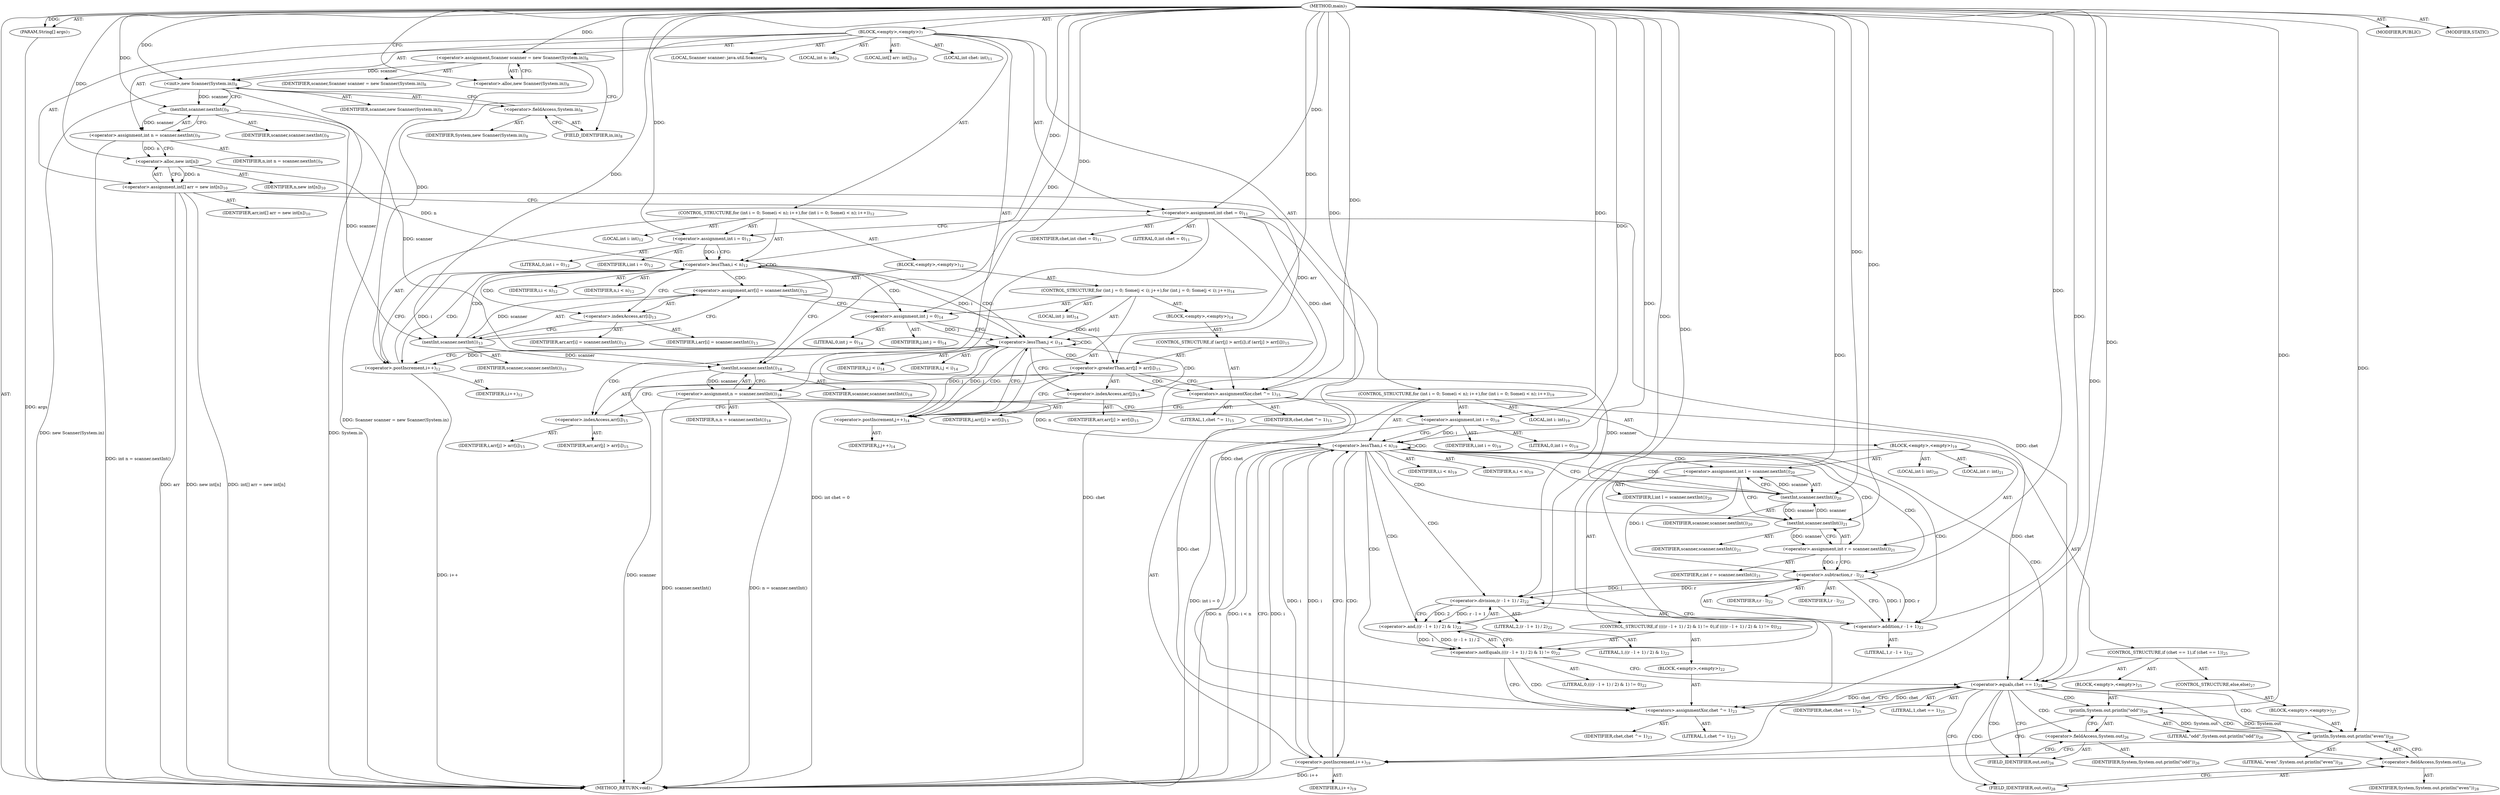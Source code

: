 digraph "main" {  
"19" [label = <(METHOD,main)<SUB>7</SUB>> ]
"20" [label = <(PARAM,String[] args)<SUB>7</SUB>> ]
"21" [label = <(BLOCK,&lt;empty&gt;,&lt;empty&gt;)<SUB>7</SUB>> ]
"4" [label = <(LOCAL,Scanner scanner: java.util.Scanner)<SUB>8</SUB>> ]
"22" [label = <(&lt;operator&gt;.assignment,Scanner scanner = new Scanner(System.in))<SUB>8</SUB>> ]
"23" [label = <(IDENTIFIER,scanner,Scanner scanner = new Scanner(System.in))<SUB>8</SUB>> ]
"24" [label = <(&lt;operator&gt;.alloc,new Scanner(System.in))<SUB>8</SUB>> ]
"25" [label = <(&lt;init&gt;,new Scanner(System.in))<SUB>8</SUB>> ]
"3" [label = <(IDENTIFIER,scanner,new Scanner(System.in))<SUB>8</SUB>> ]
"26" [label = <(&lt;operator&gt;.fieldAccess,System.in)<SUB>8</SUB>> ]
"27" [label = <(IDENTIFIER,System,new Scanner(System.in))<SUB>8</SUB>> ]
"28" [label = <(FIELD_IDENTIFIER,in,in)<SUB>8</SUB>> ]
"29" [label = <(LOCAL,int n: int)<SUB>9</SUB>> ]
"30" [label = <(&lt;operator&gt;.assignment,int n = scanner.nextInt())<SUB>9</SUB>> ]
"31" [label = <(IDENTIFIER,n,int n = scanner.nextInt())<SUB>9</SUB>> ]
"32" [label = <(nextInt,scanner.nextInt())<SUB>9</SUB>> ]
"33" [label = <(IDENTIFIER,scanner,scanner.nextInt())<SUB>9</SUB>> ]
"34" [label = <(LOCAL,int[] arr: int[])<SUB>10</SUB>> ]
"35" [label = <(&lt;operator&gt;.assignment,int[] arr = new int[n])<SUB>10</SUB>> ]
"36" [label = <(IDENTIFIER,arr,int[] arr = new int[n])<SUB>10</SUB>> ]
"37" [label = <(&lt;operator&gt;.alloc,new int[n])> ]
"38" [label = <(IDENTIFIER,n,new int[n])<SUB>10</SUB>> ]
"39" [label = <(LOCAL,int chet: int)<SUB>11</SUB>> ]
"40" [label = <(&lt;operator&gt;.assignment,int chet = 0)<SUB>11</SUB>> ]
"41" [label = <(IDENTIFIER,chet,int chet = 0)<SUB>11</SUB>> ]
"42" [label = <(LITERAL,0,int chet = 0)<SUB>11</SUB>> ]
"43" [label = <(CONTROL_STRUCTURE,for (int i = 0; Some(i &lt; n); i++),for (int i = 0; Some(i &lt; n); i++))<SUB>12</SUB>> ]
"44" [label = <(LOCAL,int i: int)<SUB>12</SUB>> ]
"45" [label = <(&lt;operator&gt;.assignment,int i = 0)<SUB>12</SUB>> ]
"46" [label = <(IDENTIFIER,i,int i = 0)<SUB>12</SUB>> ]
"47" [label = <(LITERAL,0,int i = 0)<SUB>12</SUB>> ]
"48" [label = <(&lt;operator&gt;.lessThan,i &lt; n)<SUB>12</SUB>> ]
"49" [label = <(IDENTIFIER,i,i &lt; n)<SUB>12</SUB>> ]
"50" [label = <(IDENTIFIER,n,i &lt; n)<SUB>12</SUB>> ]
"51" [label = <(&lt;operator&gt;.postIncrement,i++)<SUB>12</SUB>> ]
"52" [label = <(IDENTIFIER,i,i++)<SUB>12</SUB>> ]
"53" [label = <(BLOCK,&lt;empty&gt;,&lt;empty&gt;)<SUB>12</SUB>> ]
"54" [label = <(&lt;operator&gt;.assignment,arr[i] = scanner.nextInt())<SUB>13</SUB>> ]
"55" [label = <(&lt;operator&gt;.indexAccess,arr[i])<SUB>13</SUB>> ]
"56" [label = <(IDENTIFIER,arr,arr[i] = scanner.nextInt())<SUB>13</SUB>> ]
"57" [label = <(IDENTIFIER,i,arr[i] = scanner.nextInt())<SUB>13</SUB>> ]
"58" [label = <(nextInt,scanner.nextInt())<SUB>13</SUB>> ]
"59" [label = <(IDENTIFIER,scanner,scanner.nextInt())<SUB>13</SUB>> ]
"60" [label = <(CONTROL_STRUCTURE,for (int j = 0; Some(j &lt; i); j++),for (int j = 0; Some(j &lt; i); j++))<SUB>14</SUB>> ]
"61" [label = <(LOCAL,int j: int)<SUB>14</SUB>> ]
"62" [label = <(&lt;operator&gt;.assignment,int j = 0)<SUB>14</SUB>> ]
"63" [label = <(IDENTIFIER,j,int j = 0)<SUB>14</SUB>> ]
"64" [label = <(LITERAL,0,int j = 0)<SUB>14</SUB>> ]
"65" [label = <(&lt;operator&gt;.lessThan,j &lt; i)<SUB>14</SUB>> ]
"66" [label = <(IDENTIFIER,j,j &lt; i)<SUB>14</SUB>> ]
"67" [label = <(IDENTIFIER,i,j &lt; i)<SUB>14</SUB>> ]
"68" [label = <(&lt;operator&gt;.postIncrement,j++)<SUB>14</SUB>> ]
"69" [label = <(IDENTIFIER,j,j++)<SUB>14</SUB>> ]
"70" [label = <(BLOCK,&lt;empty&gt;,&lt;empty&gt;)<SUB>14</SUB>> ]
"71" [label = <(CONTROL_STRUCTURE,if (arr[j] &gt; arr[i]),if (arr[j] &gt; arr[i]))<SUB>15</SUB>> ]
"72" [label = <(&lt;operator&gt;.greaterThan,arr[j] &gt; arr[i])<SUB>15</SUB>> ]
"73" [label = <(&lt;operator&gt;.indexAccess,arr[j])<SUB>15</SUB>> ]
"74" [label = <(IDENTIFIER,arr,arr[j] &gt; arr[i])<SUB>15</SUB>> ]
"75" [label = <(IDENTIFIER,j,arr[j] &gt; arr[i])<SUB>15</SUB>> ]
"76" [label = <(&lt;operator&gt;.indexAccess,arr[i])<SUB>15</SUB>> ]
"77" [label = <(IDENTIFIER,arr,arr[j] &gt; arr[i])<SUB>15</SUB>> ]
"78" [label = <(IDENTIFIER,i,arr[j] &gt; arr[i])<SUB>15</SUB>> ]
"79" [label = <(&lt;operators&gt;.assignmentXor,chet ^= 1)<SUB>15</SUB>> ]
"80" [label = <(IDENTIFIER,chet,chet ^= 1)<SUB>15</SUB>> ]
"81" [label = <(LITERAL,1,chet ^= 1)<SUB>15</SUB>> ]
"82" [label = <(&lt;operator&gt;.assignment,n = scanner.nextInt())<SUB>18</SUB>> ]
"83" [label = <(IDENTIFIER,n,n = scanner.nextInt())<SUB>18</SUB>> ]
"84" [label = <(nextInt,scanner.nextInt())<SUB>18</SUB>> ]
"85" [label = <(IDENTIFIER,scanner,scanner.nextInt())<SUB>18</SUB>> ]
"86" [label = <(CONTROL_STRUCTURE,for (int i = 0; Some(i &lt; n); i++),for (int i = 0; Some(i &lt; n); i++))<SUB>19</SUB>> ]
"87" [label = <(LOCAL,int i: int)<SUB>19</SUB>> ]
"88" [label = <(&lt;operator&gt;.assignment,int i = 0)<SUB>19</SUB>> ]
"89" [label = <(IDENTIFIER,i,int i = 0)<SUB>19</SUB>> ]
"90" [label = <(LITERAL,0,int i = 0)<SUB>19</SUB>> ]
"91" [label = <(&lt;operator&gt;.lessThan,i &lt; n)<SUB>19</SUB>> ]
"92" [label = <(IDENTIFIER,i,i &lt; n)<SUB>19</SUB>> ]
"93" [label = <(IDENTIFIER,n,i &lt; n)<SUB>19</SUB>> ]
"94" [label = <(&lt;operator&gt;.postIncrement,i++)<SUB>19</SUB>> ]
"95" [label = <(IDENTIFIER,i,i++)<SUB>19</SUB>> ]
"96" [label = <(BLOCK,&lt;empty&gt;,&lt;empty&gt;)<SUB>19</SUB>> ]
"97" [label = <(LOCAL,int l: int)<SUB>20</SUB>> ]
"98" [label = <(&lt;operator&gt;.assignment,int l = scanner.nextInt())<SUB>20</SUB>> ]
"99" [label = <(IDENTIFIER,l,int l = scanner.nextInt())<SUB>20</SUB>> ]
"100" [label = <(nextInt,scanner.nextInt())<SUB>20</SUB>> ]
"101" [label = <(IDENTIFIER,scanner,scanner.nextInt())<SUB>20</SUB>> ]
"102" [label = <(LOCAL,int r: int)<SUB>21</SUB>> ]
"103" [label = <(&lt;operator&gt;.assignment,int r = scanner.nextInt())<SUB>21</SUB>> ]
"104" [label = <(IDENTIFIER,r,int r = scanner.nextInt())<SUB>21</SUB>> ]
"105" [label = <(nextInt,scanner.nextInt())<SUB>21</SUB>> ]
"106" [label = <(IDENTIFIER,scanner,scanner.nextInt())<SUB>21</SUB>> ]
"107" [label = <(CONTROL_STRUCTURE,if ((((r - l + 1) / 2) &amp; 1) != 0),if ((((r - l + 1) / 2) &amp; 1) != 0))<SUB>22</SUB>> ]
"108" [label = <(&lt;operator&gt;.notEquals,(((r - l + 1) / 2) &amp; 1) != 0)<SUB>22</SUB>> ]
"109" [label = <(&lt;operator&gt;.and,((r - l + 1) / 2) &amp; 1)<SUB>22</SUB>> ]
"110" [label = <(&lt;operator&gt;.division,(r - l + 1) / 2)<SUB>22</SUB>> ]
"111" [label = <(&lt;operator&gt;.addition,r - l + 1)<SUB>22</SUB>> ]
"112" [label = <(&lt;operator&gt;.subtraction,r - l)<SUB>22</SUB>> ]
"113" [label = <(IDENTIFIER,r,r - l)<SUB>22</SUB>> ]
"114" [label = <(IDENTIFIER,l,r - l)<SUB>22</SUB>> ]
"115" [label = <(LITERAL,1,r - l + 1)<SUB>22</SUB>> ]
"116" [label = <(LITERAL,2,(r - l + 1) / 2)<SUB>22</SUB>> ]
"117" [label = <(LITERAL,1,((r - l + 1) / 2) &amp; 1)<SUB>22</SUB>> ]
"118" [label = <(LITERAL,0,(((r - l + 1) / 2) &amp; 1) != 0)<SUB>22</SUB>> ]
"119" [label = <(BLOCK,&lt;empty&gt;,&lt;empty&gt;)<SUB>22</SUB>> ]
"120" [label = <(&lt;operators&gt;.assignmentXor,chet ^= 1)<SUB>23</SUB>> ]
"121" [label = <(IDENTIFIER,chet,chet ^= 1)<SUB>23</SUB>> ]
"122" [label = <(LITERAL,1,chet ^= 1)<SUB>23</SUB>> ]
"123" [label = <(CONTROL_STRUCTURE,if (chet == 1),if (chet == 1))<SUB>25</SUB>> ]
"124" [label = <(&lt;operator&gt;.equals,chet == 1)<SUB>25</SUB>> ]
"125" [label = <(IDENTIFIER,chet,chet == 1)<SUB>25</SUB>> ]
"126" [label = <(LITERAL,1,chet == 1)<SUB>25</SUB>> ]
"127" [label = <(BLOCK,&lt;empty&gt;,&lt;empty&gt;)<SUB>25</SUB>> ]
"128" [label = <(println,System.out.println(&quot;odd&quot;))<SUB>26</SUB>> ]
"129" [label = <(&lt;operator&gt;.fieldAccess,System.out)<SUB>26</SUB>> ]
"130" [label = <(IDENTIFIER,System,System.out.println(&quot;odd&quot;))<SUB>26</SUB>> ]
"131" [label = <(FIELD_IDENTIFIER,out,out)<SUB>26</SUB>> ]
"132" [label = <(LITERAL,&quot;odd&quot;,System.out.println(&quot;odd&quot;))<SUB>26</SUB>> ]
"133" [label = <(CONTROL_STRUCTURE,else,else)<SUB>27</SUB>> ]
"134" [label = <(BLOCK,&lt;empty&gt;,&lt;empty&gt;)<SUB>27</SUB>> ]
"135" [label = <(println,System.out.println(&quot;even&quot;))<SUB>28</SUB>> ]
"136" [label = <(&lt;operator&gt;.fieldAccess,System.out)<SUB>28</SUB>> ]
"137" [label = <(IDENTIFIER,System,System.out.println(&quot;even&quot;))<SUB>28</SUB>> ]
"138" [label = <(FIELD_IDENTIFIER,out,out)<SUB>28</SUB>> ]
"139" [label = <(LITERAL,&quot;even&quot;,System.out.println(&quot;even&quot;))<SUB>28</SUB>> ]
"140" [label = <(MODIFIER,PUBLIC)> ]
"141" [label = <(MODIFIER,STATIC)> ]
"142" [label = <(METHOD_RETURN,void)<SUB>7</SUB>> ]
  "19" -> "20"  [ label = "AST: "] 
  "19" -> "21"  [ label = "AST: "] 
  "19" -> "140"  [ label = "AST: "] 
  "19" -> "141"  [ label = "AST: "] 
  "19" -> "142"  [ label = "AST: "] 
  "21" -> "4"  [ label = "AST: "] 
  "21" -> "22"  [ label = "AST: "] 
  "21" -> "25"  [ label = "AST: "] 
  "21" -> "29"  [ label = "AST: "] 
  "21" -> "30"  [ label = "AST: "] 
  "21" -> "34"  [ label = "AST: "] 
  "21" -> "35"  [ label = "AST: "] 
  "21" -> "39"  [ label = "AST: "] 
  "21" -> "40"  [ label = "AST: "] 
  "21" -> "43"  [ label = "AST: "] 
  "21" -> "82"  [ label = "AST: "] 
  "21" -> "86"  [ label = "AST: "] 
  "22" -> "23"  [ label = "AST: "] 
  "22" -> "24"  [ label = "AST: "] 
  "25" -> "3"  [ label = "AST: "] 
  "25" -> "26"  [ label = "AST: "] 
  "26" -> "27"  [ label = "AST: "] 
  "26" -> "28"  [ label = "AST: "] 
  "30" -> "31"  [ label = "AST: "] 
  "30" -> "32"  [ label = "AST: "] 
  "32" -> "33"  [ label = "AST: "] 
  "35" -> "36"  [ label = "AST: "] 
  "35" -> "37"  [ label = "AST: "] 
  "37" -> "38"  [ label = "AST: "] 
  "40" -> "41"  [ label = "AST: "] 
  "40" -> "42"  [ label = "AST: "] 
  "43" -> "44"  [ label = "AST: "] 
  "43" -> "45"  [ label = "AST: "] 
  "43" -> "48"  [ label = "AST: "] 
  "43" -> "51"  [ label = "AST: "] 
  "43" -> "53"  [ label = "AST: "] 
  "45" -> "46"  [ label = "AST: "] 
  "45" -> "47"  [ label = "AST: "] 
  "48" -> "49"  [ label = "AST: "] 
  "48" -> "50"  [ label = "AST: "] 
  "51" -> "52"  [ label = "AST: "] 
  "53" -> "54"  [ label = "AST: "] 
  "53" -> "60"  [ label = "AST: "] 
  "54" -> "55"  [ label = "AST: "] 
  "54" -> "58"  [ label = "AST: "] 
  "55" -> "56"  [ label = "AST: "] 
  "55" -> "57"  [ label = "AST: "] 
  "58" -> "59"  [ label = "AST: "] 
  "60" -> "61"  [ label = "AST: "] 
  "60" -> "62"  [ label = "AST: "] 
  "60" -> "65"  [ label = "AST: "] 
  "60" -> "68"  [ label = "AST: "] 
  "60" -> "70"  [ label = "AST: "] 
  "62" -> "63"  [ label = "AST: "] 
  "62" -> "64"  [ label = "AST: "] 
  "65" -> "66"  [ label = "AST: "] 
  "65" -> "67"  [ label = "AST: "] 
  "68" -> "69"  [ label = "AST: "] 
  "70" -> "71"  [ label = "AST: "] 
  "71" -> "72"  [ label = "AST: "] 
  "71" -> "79"  [ label = "AST: "] 
  "72" -> "73"  [ label = "AST: "] 
  "72" -> "76"  [ label = "AST: "] 
  "73" -> "74"  [ label = "AST: "] 
  "73" -> "75"  [ label = "AST: "] 
  "76" -> "77"  [ label = "AST: "] 
  "76" -> "78"  [ label = "AST: "] 
  "79" -> "80"  [ label = "AST: "] 
  "79" -> "81"  [ label = "AST: "] 
  "82" -> "83"  [ label = "AST: "] 
  "82" -> "84"  [ label = "AST: "] 
  "84" -> "85"  [ label = "AST: "] 
  "86" -> "87"  [ label = "AST: "] 
  "86" -> "88"  [ label = "AST: "] 
  "86" -> "91"  [ label = "AST: "] 
  "86" -> "94"  [ label = "AST: "] 
  "86" -> "96"  [ label = "AST: "] 
  "88" -> "89"  [ label = "AST: "] 
  "88" -> "90"  [ label = "AST: "] 
  "91" -> "92"  [ label = "AST: "] 
  "91" -> "93"  [ label = "AST: "] 
  "94" -> "95"  [ label = "AST: "] 
  "96" -> "97"  [ label = "AST: "] 
  "96" -> "98"  [ label = "AST: "] 
  "96" -> "102"  [ label = "AST: "] 
  "96" -> "103"  [ label = "AST: "] 
  "96" -> "107"  [ label = "AST: "] 
  "96" -> "123"  [ label = "AST: "] 
  "98" -> "99"  [ label = "AST: "] 
  "98" -> "100"  [ label = "AST: "] 
  "100" -> "101"  [ label = "AST: "] 
  "103" -> "104"  [ label = "AST: "] 
  "103" -> "105"  [ label = "AST: "] 
  "105" -> "106"  [ label = "AST: "] 
  "107" -> "108"  [ label = "AST: "] 
  "107" -> "119"  [ label = "AST: "] 
  "108" -> "109"  [ label = "AST: "] 
  "108" -> "118"  [ label = "AST: "] 
  "109" -> "110"  [ label = "AST: "] 
  "109" -> "117"  [ label = "AST: "] 
  "110" -> "111"  [ label = "AST: "] 
  "110" -> "116"  [ label = "AST: "] 
  "111" -> "112"  [ label = "AST: "] 
  "111" -> "115"  [ label = "AST: "] 
  "112" -> "113"  [ label = "AST: "] 
  "112" -> "114"  [ label = "AST: "] 
  "119" -> "120"  [ label = "AST: "] 
  "120" -> "121"  [ label = "AST: "] 
  "120" -> "122"  [ label = "AST: "] 
  "123" -> "124"  [ label = "AST: "] 
  "123" -> "127"  [ label = "AST: "] 
  "123" -> "133"  [ label = "AST: "] 
  "124" -> "125"  [ label = "AST: "] 
  "124" -> "126"  [ label = "AST: "] 
  "127" -> "128"  [ label = "AST: "] 
  "128" -> "129"  [ label = "AST: "] 
  "128" -> "132"  [ label = "AST: "] 
  "129" -> "130"  [ label = "AST: "] 
  "129" -> "131"  [ label = "AST: "] 
  "133" -> "134"  [ label = "AST: "] 
  "134" -> "135"  [ label = "AST: "] 
  "135" -> "136"  [ label = "AST: "] 
  "135" -> "139"  [ label = "AST: "] 
  "136" -> "137"  [ label = "AST: "] 
  "136" -> "138"  [ label = "AST: "] 
  "22" -> "28"  [ label = "CFG: "] 
  "25" -> "32"  [ label = "CFG: "] 
  "30" -> "37"  [ label = "CFG: "] 
  "35" -> "40"  [ label = "CFG: "] 
  "40" -> "45"  [ label = "CFG: "] 
  "82" -> "88"  [ label = "CFG: "] 
  "24" -> "22"  [ label = "CFG: "] 
  "26" -> "25"  [ label = "CFG: "] 
  "32" -> "30"  [ label = "CFG: "] 
  "37" -> "35"  [ label = "CFG: "] 
  "45" -> "48"  [ label = "CFG: "] 
  "48" -> "55"  [ label = "CFG: "] 
  "48" -> "84"  [ label = "CFG: "] 
  "51" -> "48"  [ label = "CFG: "] 
  "84" -> "82"  [ label = "CFG: "] 
  "88" -> "91"  [ label = "CFG: "] 
  "91" -> "142"  [ label = "CFG: "] 
  "91" -> "100"  [ label = "CFG: "] 
  "94" -> "91"  [ label = "CFG: "] 
  "28" -> "26"  [ label = "CFG: "] 
  "54" -> "62"  [ label = "CFG: "] 
  "98" -> "105"  [ label = "CFG: "] 
  "103" -> "112"  [ label = "CFG: "] 
  "55" -> "58"  [ label = "CFG: "] 
  "58" -> "54"  [ label = "CFG: "] 
  "62" -> "65"  [ label = "CFG: "] 
  "65" -> "73"  [ label = "CFG: "] 
  "65" -> "51"  [ label = "CFG: "] 
  "68" -> "65"  [ label = "CFG: "] 
  "100" -> "98"  [ label = "CFG: "] 
  "105" -> "103"  [ label = "CFG: "] 
  "108" -> "120"  [ label = "CFG: "] 
  "108" -> "124"  [ label = "CFG: "] 
  "124" -> "131"  [ label = "CFG: "] 
  "124" -> "138"  [ label = "CFG: "] 
  "109" -> "108"  [ label = "CFG: "] 
  "120" -> "124"  [ label = "CFG: "] 
  "128" -> "94"  [ label = "CFG: "] 
  "72" -> "79"  [ label = "CFG: "] 
  "72" -> "68"  [ label = "CFG: "] 
  "79" -> "68"  [ label = "CFG: "] 
  "110" -> "109"  [ label = "CFG: "] 
  "129" -> "128"  [ label = "CFG: "] 
  "135" -> "94"  [ label = "CFG: "] 
  "73" -> "76"  [ label = "CFG: "] 
  "76" -> "72"  [ label = "CFG: "] 
  "111" -> "110"  [ label = "CFG: "] 
  "131" -> "129"  [ label = "CFG: "] 
  "136" -> "135"  [ label = "CFG: "] 
  "112" -> "111"  [ label = "CFG: "] 
  "138" -> "136"  [ label = "CFG: "] 
  "19" -> "24"  [ label = "CFG: "] 
  "20" -> "142"  [ label = "DDG: args"] 
  "22" -> "142"  [ label = "DDG: Scanner scanner = new Scanner(System.in)"] 
  "25" -> "142"  [ label = "DDG: System.in"] 
  "25" -> "142"  [ label = "DDG: new Scanner(System.in)"] 
  "30" -> "142"  [ label = "DDG: int n = scanner.nextInt()"] 
  "35" -> "142"  [ label = "DDG: arr"] 
  "35" -> "142"  [ label = "DDG: new int[n]"] 
  "35" -> "142"  [ label = "DDG: int[] arr = new int[n]"] 
  "40" -> "142"  [ label = "DDG: chet"] 
  "40" -> "142"  [ label = "DDG: int chet = 0"] 
  "84" -> "142"  [ label = "DDG: scanner"] 
  "82" -> "142"  [ label = "DDG: scanner.nextInt()"] 
  "82" -> "142"  [ label = "DDG: n = scanner.nextInt()"] 
  "88" -> "142"  [ label = "DDG: int i = 0"] 
  "91" -> "142"  [ label = "DDG: i"] 
  "91" -> "142"  [ label = "DDG: n"] 
  "91" -> "142"  [ label = "DDG: i &lt; n"] 
  "94" -> "142"  [ label = "DDG: i++"] 
  "51" -> "142"  [ label = "DDG: i++"] 
  "19" -> "20"  [ label = "DDG: "] 
  "19" -> "22"  [ label = "DDG: "] 
  "32" -> "30"  [ label = "DDG: scanner"] 
  "37" -> "35"  [ label = "DDG: n"] 
  "19" -> "40"  [ label = "DDG: "] 
  "84" -> "82"  [ label = "DDG: scanner"] 
  "22" -> "25"  [ label = "DDG: scanner"] 
  "19" -> "25"  [ label = "DDG: "] 
  "19" -> "45"  [ label = "DDG: "] 
  "19" -> "88"  [ label = "DDG: "] 
  "25" -> "32"  [ label = "DDG: scanner"] 
  "19" -> "32"  [ label = "DDG: "] 
  "30" -> "37"  [ label = "DDG: n"] 
  "19" -> "37"  [ label = "DDG: "] 
  "45" -> "48"  [ label = "DDG: i"] 
  "51" -> "48"  [ label = "DDG: i"] 
  "19" -> "48"  [ label = "DDG: "] 
  "37" -> "48"  [ label = "DDG: n"] 
  "65" -> "51"  [ label = "DDG: i"] 
  "19" -> "51"  [ label = "DDG: "] 
  "58" -> "54"  [ label = "DDG: scanner"] 
  "32" -> "84"  [ label = "DDG: scanner"] 
  "58" -> "84"  [ label = "DDG: scanner"] 
  "19" -> "84"  [ label = "DDG: "] 
  "88" -> "91"  [ label = "DDG: i"] 
  "94" -> "91"  [ label = "DDG: i"] 
  "19" -> "91"  [ label = "DDG: "] 
  "82" -> "91"  [ label = "DDG: n"] 
  "91" -> "94"  [ label = "DDG: i"] 
  "19" -> "94"  [ label = "DDG: "] 
  "100" -> "98"  [ label = "DDG: scanner"] 
  "105" -> "103"  [ label = "DDG: scanner"] 
  "19" -> "62"  [ label = "DDG: "] 
  "32" -> "58"  [ label = "DDG: scanner"] 
  "19" -> "58"  [ label = "DDG: "] 
  "62" -> "65"  [ label = "DDG: j"] 
  "68" -> "65"  [ label = "DDG: j"] 
  "19" -> "65"  [ label = "DDG: "] 
  "48" -> "65"  [ label = "DDG: i"] 
  "65" -> "68"  [ label = "DDG: j"] 
  "19" -> "68"  [ label = "DDG: "] 
  "84" -> "100"  [ label = "DDG: scanner"] 
  "105" -> "100"  [ label = "DDG: scanner"] 
  "19" -> "100"  [ label = "DDG: "] 
  "100" -> "105"  [ label = "DDG: scanner"] 
  "19" -> "105"  [ label = "DDG: "] 
  "109" -> "108"  [ label = "DDG: (r - l + 1) / 2"] 
  "109" -> "108"  [ label = "DDG: 1"] 
  "19" -> "108"  [ label = "DDG: "] 
  "19" -> "120"  [ label = "DDG: "] 
  "40" -> "124"  [ label = "DDG: chet"] 
  "120" -> "124"  [ label = "DDG: chet"] 
  "79" -> "124"  [ label = "DDG: chet"] 
  "19" -> "124"  [ label = "DDG: "] 
  "19" -> "79"  [ label = "DDG: "] 
  "110" -> "109"  [ label = "DDG: r - l + 1"] 
  "110" -> "109"  [ label = "DDG: 2"] 
  "19" -> "109"  [ label = "DDG: "] 
  "40" -> "120"  [ label = "DDG: chet"] 
  "124" -> "120"  [ label = "DDG: chet"] 
  "79" -> "120"  [ label = "DDG: chet"] 
  "135" -> "128"  [ label = "DDG: System.out"] 
  "19" -> "128"  [ label = "DDG: "] 
  "35" -> "72"  [ label = "DDG: arr"] 
  "54" -> "72"  [ label = "DDG: arr[i]"] 
  "40" -> "79"  [ label = "DDG: chet"] 
  "112" -> "110"  [ label = "DDG: r"] 
  "112" -> "110"  [ label = "DDG: l"] 
  "19" -> "110"  [ label = "DDG: "] 
  "128" -> "135"  [ label = "DDG: System.out"] 
  "19" -> "135"  [ label = "DDG: "] 
  "112" -> "111"  [ label = "DDG: r"] 
  "112" -> "111"  [ label = "DDG: l"] 
  "19" -> "111"  [ label = "DDG: "] 
  "103" -> "112"  [ label = "DDG: r"] 
  "19" -> "112"  [ label = "DDG: "] 
  "98" -> "112"  [ label = "DDG: l"] 
  "48" -> "48"  [ label = "CDG: "] 
  "48" -> "51"  [ label = "CDG: "] 
  "48" -> "65"  [ label = "CDG: "] 
  "48" -> "54"  [ label = "CDG: "] 
  "48" -> "58"  [ label = "CDG: "] 
  "48" -> "55"  [ label = "CDG: "] 
  "48" -> "62"  [ label = "CDG: "] 
  "91" -> "94"  [ label = "CDG: "] 
  "91" -> "98"  [ label = "CDG: "] 
  "91" -> "103"  [ label = "CDG: "] 
  "91" -> "91"  [ label = "CDG: "] 
  "91" -> "112"  [ label = "CDG: "] 
  "91" -> "105"  [ label = "CDG: "] 
  "91" -> "100"  [ label = "CDG: "] 
  "91" -> "110"  [ label = "CDG: "] 
  "91" -> "124"  [ label = "CDG: "] 
  "91" -> "108"  [ label = "CDG: "] 
  "91" -> "111"  [ label = "CDG: "] 
  "91" -> "109"  [ label = "CDG: "] 
  "65" -> "68"  [ label = "CDG: "] 
  "65" -> "73"  [ label = "CDG: "] 
  "65" -> "72"  [ label = "CDG: "] 
  "65" -> "76"  [ label = "CDG: "] 
  "65" -> "65"  [ label = "CDG: "] 
  "108" -> "120"  [ label = "CDG: "] 
  "124" -> "136"  [ label = "CDG: "] 
  "124" -> "128"  [ label = "CDG: "] 
  "124" -> "131"  [ label = "CDG: "] 
  "124" -> "129"  [ label = "CDG: "] 
  "124" -> "138"  [ label = "CDG: "] 
  "124" -> "135"  [ label = "CDG: "] 
  "72" -> "79"  [ label = "CDG: "] 
}
